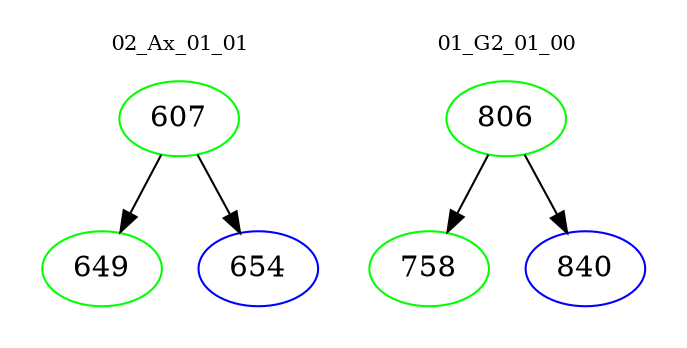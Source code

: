 digraph{
subgraph cluster_0 {
color = white
label = "02_Ax_01_01";
fontsize=10;
T0_607 [label="607", color="green"]
T0_607 -> T0_649 [color="black"]
T0_649 [label="649", color="green"]
T0_607 -> T0_654 [color="black"]
T0_654 [label="654", color="blue"]
}
subgraph cluster_1 {
color = white
label = "01_G2_01_00";
fontsize=10;
T1_806 [label="806", color="green"]
T1_806 -> T1_758 [color="black"]
T1_758 [label="758", color="green"]
T1_806 -> T1_840 [color="black"]
T1_840 [label="840", color="blue"]
}
}

